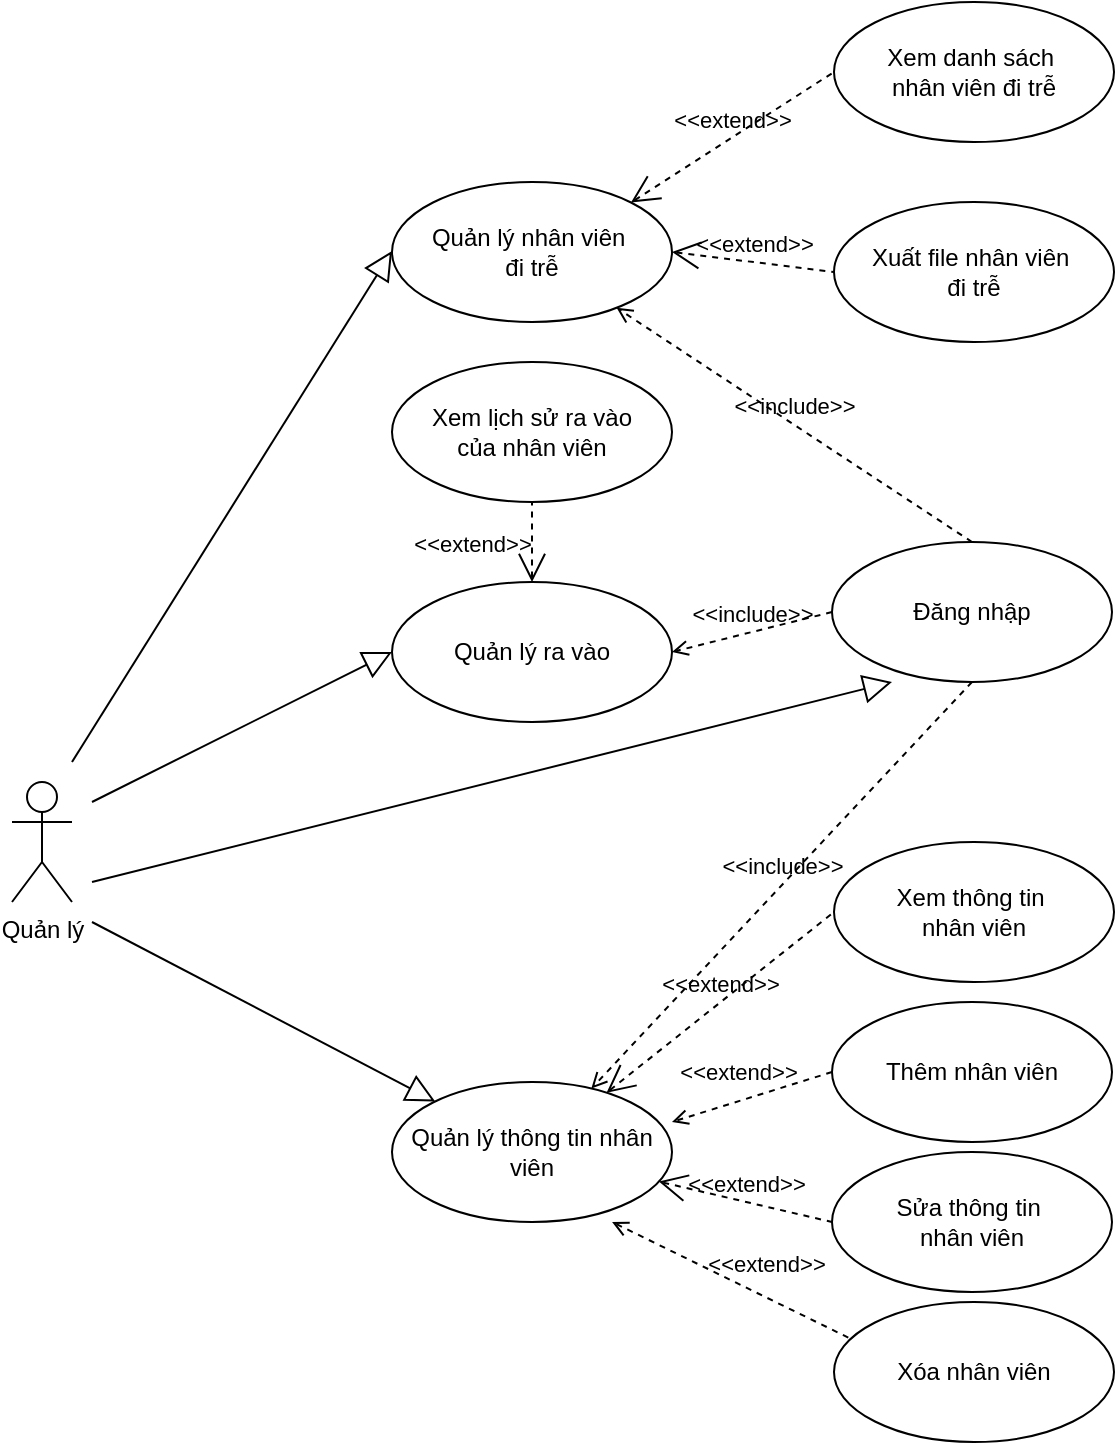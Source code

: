 <mxfile version="20.7.4" type="device"><diagram id="k8t8HWYkdrHnQohJGSL1" name="Trang-1"><mxGraphModel dx="1843" dy="784" grid="1" gridSize="10" guides="1" tooltips="1" connect="1" arrows="1" fold="1" page="1" pageScale="1" pageWidth="827" pageHeight="1169" math="0" shadow="0"><root><mxCell id="0"/><mxCell id="1" parent="0"/><mxCell id="3TNiCj2AOCmWzuNI2nZU-1" value="Quản lý" style="shape=umlActor;html=1;verticalLabelPosition=bottom;verticalAlign=top;align=center;" parent="1" vertex="1"><mxGeometry x="180" y="750" width="30" height="60" as="geometry"/></mxCell><mxCell id="3TNiCj2AOCmWzuNI2nZU-2" value="Quản lý ra vào" style="ellipse;whiteSpace=wrap;html=1;" parent="1" vertex="1"><mxGeometry x="370" y="650" width="140" height="70" as="geometry"/></mxCell><mxCell id="3TNiCj2AOCmWzuNI2nZU-3" value="Quản lý thông tin nhân viên" style="ellipse;whiteSpace=wrap;html=1;" parent="1" vertex="1"><mxGeometry x="370" y="900" width="140" height="70" as="geometry"/></mxCell><mxCell id="3TNiCj2AOCmWzuNI2nZU-4" value="Thêm nhân viên" style="ellipse;whiteSpace=wrap;html=1;" parent="1" vertex="1"><mxGeometry x="590" y="860" width="140" height="70" as="geometry"/></mxCell><mxCell id="3TNiCj2AOCmWzuNI2nZU-5" value="Sửa thông tin&amp;nbsp;&lt;br&gt;nhân viên" style="ellipse;whiteSpace=wrap;html=1;" parent="1" vertex="1"><mxGeometry x="590" y="935" width="140" height="70" as="geometry"/></mxCell><mxCell id="3TNiCj2AOCmWzuNI2nZU-6" value="Xóa nhân viên" style="ellipse;whiteSpace=wrap;html=1;" parent="1" vertex="1"><mxGeometry x="591" y="1010" width="140" height="70" as="geometry"/></mxCell><mxCell id="3TNiCj2AOCmWzuNI2nZU-7" value="&amp;lt;&amp;lt;extend&amp;gt;&amp;gt;" style="edgeStyle=none;html=1;startArrow=open;endArrow=none;startSize=12;verticalAlign=bottom;dashed=1;labelBackgroundColor=none;rounded=0;entryX=0;entryY=0.5;entryDx=0;entryDy=0;" parent="1" source="3TNiCj2AOCmWzuNI2nZU-3" target="3TNiCj2AOCmWzuNI2nZU-5" edge="1"><mxGeometry width="160" relative="1" as="geometry"><mxPoint x="520" y="935" as="sourcePoint"/><mxPoint x="680" y="935" as="targetPoint"/></mxGeometry></mxCell><mxCell id="3TNiCj2AOCmWzuNI2nZU-9" value="&amp;lt;&amp;lt;extend&amp;gt;&amp;gt;" style="edgeStyle=none;html=1;endArrow=open;verticalAlign=bottom;dashed=1;labelBackgroundColor=none;rounded=0;exitX=0;exitY=0.5;exitDx=0;exitDy=0;" parent="1" source="3TNiCj2AOCmWzuNI2nZU-4" edge="1"><mxGeometry x="0.13" y="-5" width="160" relative="1" as="geometry"><mxPoint x="420" y="840" as="sourcePoint"/><mxPoint x="510" y="920" as="targetPoint"/><mxPoint as="offset"/></mxGeometry></mxCell><mxCell id="3TNiCj2AOCmWzuNI2nZU-10" value="&amp;lt;&amp;lt;extend&amp;gt;&amp;gt;" style="edgeStyle=none;html=1;endArrow=open;verticalAlign=bottom;dashed=1;labelBackgroundColor=none;rounded=0;exitX=0.051;exitY=0.254;exitDx=0;exitDy=0;exitPerimeter=0;entryX=0.786;entryY=1;entryDx=0;entryDy=0;entryPerimeter=0;" parent="1" source="3TNiCj2AOCmWzuNI2nZU-6" target="3TNiCj2AOCmWzuNI2nZU-3" edge="1"><mxGeometry x="-0.246" y="-7" width="160" relative="1" as="geometry"><mxPoint x="300" y="970" as="sourcePoint"/><mxPoint x="460" y="970" as="targetPoint"/><mxPoint as="offset"/></mxGeometry></mxCell><mxCell id="3TNiCj2AOCmWzuNI2nZU-11" value="Xem thông tin&amp;nbsp;&lt;br&gt;nhân viên" style="ellipse;whiteSpace=wrap;html=1;" parent="1" vertex="1"><mxGeometry x="591" y="780" width="140" height="70" as="geometry"/></mxCell><mxCell id="3TNiCj2AOCmWzuNI2nZU-12" value="&amp;lt;&amp;lt;extend&amp;gt;&amp;gt;" style="edgeStyle=none;html=1;startArrow=open;endArrow=none;startSize=12;verticalAlign=bottom;dashed=1;labelBackgroundColor=none;rounded=0;entryX=0;entryY=0.5;entryDx=0;entryDy=0;" parent="1" source="3TNiCj2AOCmWzuNI2nZU-3" target="3TNiCj2AOCmWzuNI2nZU-11" edge="1"><mxGeometry width="160" relative="1" as="geometry"><mxPoint x="460" y="890" as="sourcePoint"/><mxPoint x="590" y="740" as="targetPoint"/></mxGeometry></mxCell><mxCell id="3TNiCj2AOCmWzuNI2nZU-19" value="Xem lịch sử ra vào&lt;br&gt;của nhân viên" style="ellipse;whiteSpace=wrap;html=1;" parent="1" vertex="1"><mxGeometry x="370" y="540" width="140" height="70" as="geometry"/></mxCell><mxCell id="3TNiCj2AOCmWzuNI2nZU-20" value="&amp;lt;&amp;lt;extend&amp;gt;&amp;gt;" style="edgeStyle=none;html=1;startArrow=open;endArrow=none;startSize=12;verticalAlign=bottom;dashed=1;labelBackgroundColor=none;rounded=0;entryX=0.5;entryY=1;entryDx=0;entryDy=0;exitX=0.5;exitY=0;exitDx=0;exitDy=0;" parent="1" source="3TNiCj2AOCmWzuNI2nZU-2" target="3TNiCj2AOCmWzuNI2nZU-19" edge="1"><mxGeometry x="-0.5" y="30" width="160" relative="1" as="geometry"><mxPoint x="477.1" y="615.32" as="sourcePoint"/><mxPoint x="590" y="450" as="targetPoint"/><mxPoint as="offset"/></mxGeometry></mxCell><mxCell id="3TNiCj2AOCmWzuNI2nZU-23" value="Đăng nhập" style="ellipse;whiteSpace=wrap;html=1;" parent="1" vertex="1"><mxGeometry x="590" y="630" width="140" height="70" as="geometry"/></mxCell><mxCell id="3TNiCj2AOCmWzuNI2nZU-24" value="&amp;lt;&amp;lt;include&amp;gt;&amp;gt;" style="edgeStyle=none;html=1;endArrow=open;verticalAlign=bottom;dashed=1;labelBackgroundColor=none;rounded=0;exitX=0;exitY=0.5;exitDx=0;exitDy=0;entryX=1;entryY=0.5;entryDx=0;entryDy=0;" parent="1" source="3TNiCj2AOCmWzuNI2nZU-23" target="3TNiCj2AOCmWzuNI2nZU-2" edge="1"><mxGeometry width="160" relative="1" as="geometry"><mxPoint x="360" y="790" as="sourcePoint"/><mxPoint x="410" y="760" as="targetPoint"/></mxGeometry></mxCell><mxCell id="3TNiCj2AOCmWzuNI2nZU-25" value="&amp;lt;&amp;lt;include&amp;gt;&amp;gt;" style="edgeStyle=none;html=1;endArrow=open;verticalAlign=bottom;dashed=1;labelBackgroundColor=none;rounded=0;exitX=0.5;exitY=1;exitDx=0;exitDy=0;" parent="1" source="3TNiCj2AOCmWzuNI2nZU-23" target="3TNiCj2AOCmWzuNI2nZU-3" edge="1"><mxGeometry width="160" relative="1" as="geometry"><mxPoint x="340" y="860" as="sourcePoint"/><mxPoint x="390" y="890" as="targetPoint"/></mxGeometry></mxCell><mxCell id="Fyn7aqryurv9SAMJqXUC-1" value="Quản lý nhân viên&amp;nbsp;&lt;br&gt;đi trễ" style="ellipse;whiteSpace=wrap;html=1;" vertex="1" parent="1"><mxGeometry x="370" y="450" width="140" height="70" as="geometry"/></mxCell><mxCell id="Fyn7aqryurv9SAMJqXUC-2" value="Xem danh sách&amp;nbsp;&lt;br&gt;nhân viên đi trễ" style="ellipse;whiteSpace=wrap;html=1;" vertex="1" parent="1"><mxGeometry x="591" y="360" width="140" height="70" as="geometry"/></mxCell><mxCell id="Fyn7aqryurv9SAMJqXUC-3" value="Xuất file nhân viên&amp;nbsp;&lt;br&gt;đi trễ" style="ellipse;whiteSpace=wrap;html=1;" vertex="1" parent="1"><mxGeometry x="591" y="460" width="140" height="70" as="geometry"/></mxCell><mxCell id="Fyn7aqryurv9SAMJqXUC-4" value="&amp;lt;&amp;lt;extend&amp;gt;&amp;gt;" style="edgeStyle=none;html=1;startArrow=open;endArrow=none;startSize=12;verticalAlign=bottom;dashed=1;labelBackgroundColor=none;rounded=0;entryX=0;entryY=0.5;entryDx=0;entryDy=0;exitX=1;exitY=0;exitDx=0;exitDy=0;" edge="1" parent="1" source="Fyn7aqryurv9SAMJqXUC-1" target="Fyn7aqryurv9SAMJqXUC-2"><mxGeometry width="160" relative="1" as="geometry"><mxPoint x="430" y="390" as="sourcePoint"/><mxPoint x="570" y="400" as="targetPoint"/></mxGeometry></mxCell><mxCell id="Fyn7aqryurv9SAMJqXUC-6" value="&amp;lt;&amp;lt;extend&amp;gt;&amp;gt;" style="edgeStyle=none;html=1;startArrow=open;endArrow=none;startSize=12;verticalAlign=bottom;dashed=1;labelBackgroundColor=none;rounded=0;entryX=0;entryY=0.5;entryDx=0;entryDy=0;exitX=1;exitY=0.5;exitDx=0;exitDy=0;" edge="1" parent="1" source="Fyn7aqryurv9SAMJqXUC-1" target="Fyn7aqryurv9SAMJqXUC-3"><mxGeometry width="160" relative="1" as="geometry"><mxPoint x="450" y="540" as="sourcePoint"/><mxPoint x="610" y="540" as="targetPoint"/></mxGeometry></mxCell><mxCell id="Fyn7aqryurv9SAMJqXUC-8" value="&amp;lt;&amp;lt;include&amp;gt;&amp;gt;" style="edgeStyle=none;html=1;endArrow=open;verticalAlign=bottom;dashed=1;labelBackgroundColor=none;rounded=0;exitX=0.5;exitY=0;exitDx=0;exitDy=0;" edge="1" parent="1" source="3TNiCj2AOCmWzuNI2nZU-23" target="Fyn7aqryurv9SAMJqXUC-1"><mxGeometry width="160" relative="1" as="geometry"><mxPoint x="630" y="570" as="sourcePoint"/><mxPoint x="790" y="570" as="targetPoint"/></mxGeometry></mxCell><mxCell id="Fyn7aqryurv9SAMJqXUC-9" value="" style="edgeStyle=none;html=1;endArrow=block;endFill=0;endSize=12;verticalAlign=bottom;rounded=0;" edge="1" parent="1"><mxGeometry width="160" relative="1" as="geometry"><mxPoint x="210" y="740" as="sourcePoint"/><mxPoint x="370" y="484.5" as="targetPoint"/></mxGeometry></mxCell><mxCell id="Fyn7aqryurv9SAMJqXUC-10" value="" style="edgeStyle=none;html=1;endArrow=block;endFill=0;endSize=12;verticalAlign=bottom;rounded=0;entryX=0;entryY=0.5;entryDx=0;entryDy=0;" edge="1" parent="1" target="3TNiCj2AOCmWzuNI2nZU-2"><mxGeometry width="160" relative="1" as="geometry"><mxPoint x="220" y="760" as="sourcePoint"/><mxPoint x="370" y="710" as="targetPoint"/></mxGeometry></mxCell><mxCell id="Fyn7aqryurv9SAMJqXUC-11" value="" style="edgeStyle=none;html=1;endArrow=block;endFill=0;endSize=12;verticalAlign=bottom;rounded=0;" edge="1" parent="1"><mxGeometry width="160" relative="1" as="geometry"><mxPoint x="220" y="800" as="sourcePoint"/><mxPoint x="620" y="700" as="targetPoint"/></mxGeometry></mxCell><mxCell id="Fyn7aqryurv9SAMJqXUC-12" value="" style="edgeStyle=none;html=1;endArrow=block;endFill=0;endSize=12;verticalAlign=bottom;rounded=0;" edge="1" parent="1" target="3TNiCj2AOCmWzuNI2nZU-3"><mxGeometry width="160" relative="1" as="geometry"><mxPoint x="220" y="820" as="sourcePoint"/><mxPoint x="380" y="820" as="targetPoint"/></mxGeometry></mxCell></root></mxGraphModel></diagram></mxfile>